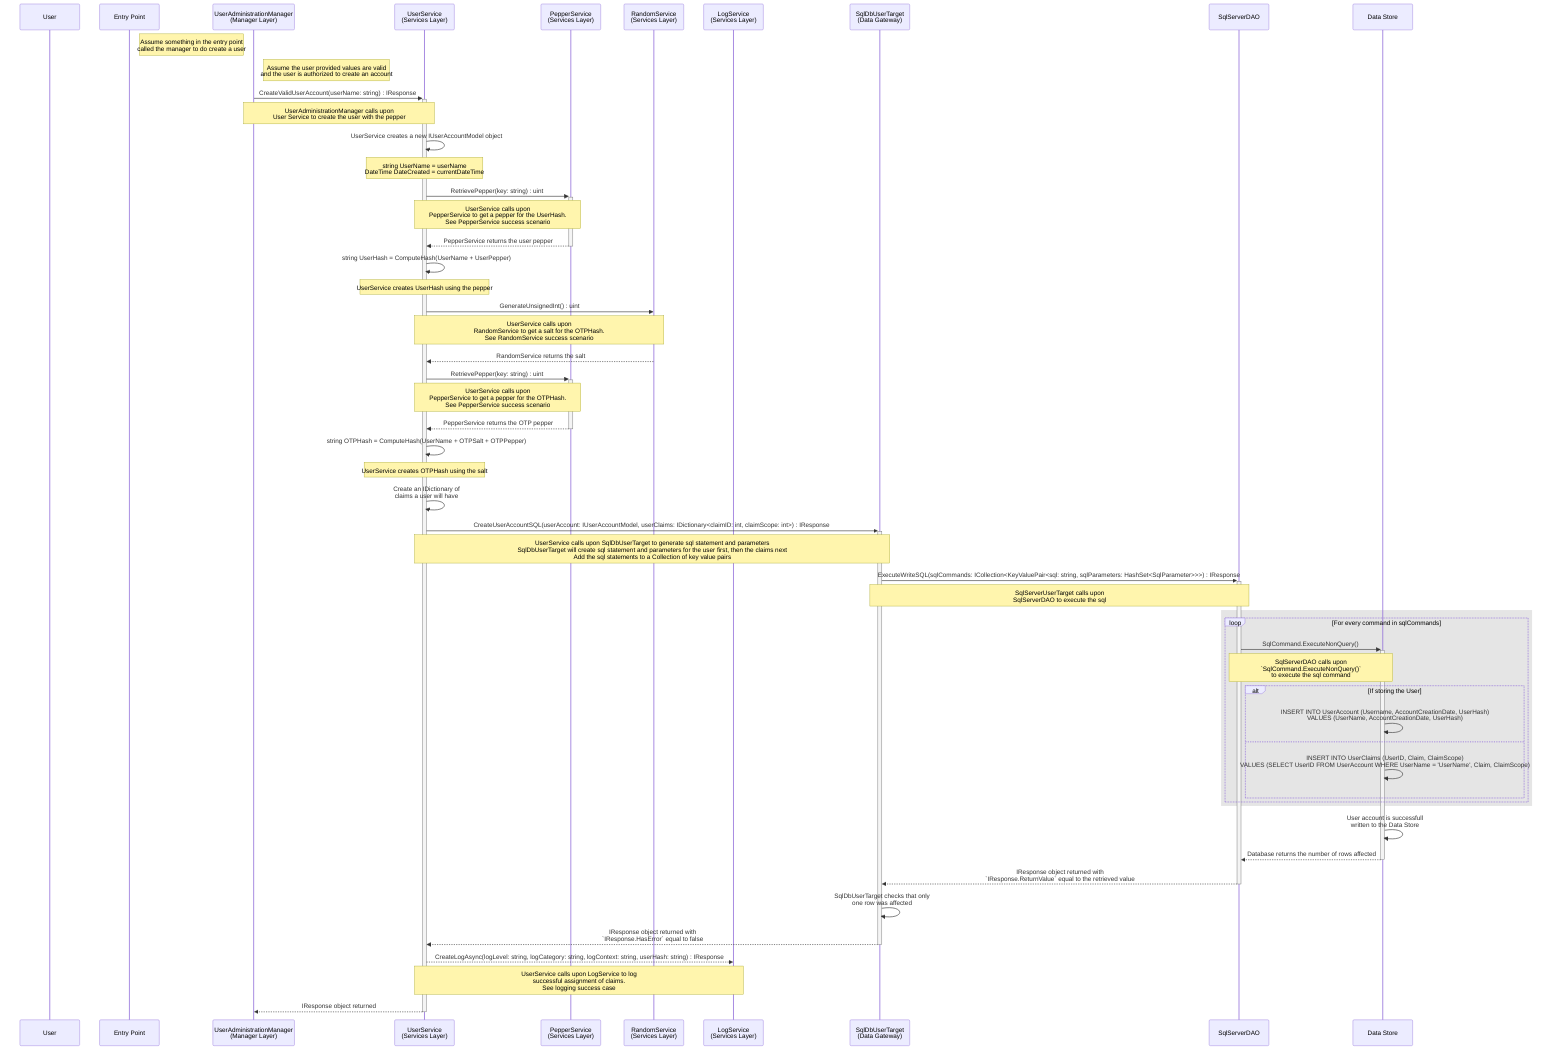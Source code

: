 sequenceDiagram
participant u as User
participant e as Entry Point
participant usm as UserAdministrationManager<br>(Manager Layer)
participant uc as UserService<br>(Services Layer)
participant ss as PepperService<br>(Services Layer)
participant rs as RandomService<br>(Services Layer)
participant ll as LogService<br>(Services Layer)
participant dg as SqlDbUserTarget<br>(Data Gateway)
participant da as SqlServerDAO
participant ds as Data Store

Note Right of e: Assume something in the entry point<br>called the manager to do create a user
Note Right of usm: Assume the user provided values are valid<br>and the user is authorized to create an account

usm->>+uc: CreateValidUserAccount(userName: string) : IResponse
    Note over usm,uc: UserAdministrationManager calls upon<br>User Service to create the user with the pepper

uc->>uc: UserService creates a new IUserAccountModel object
    Note over uc,uc: string UserName = userName<br>DateTime DateCreated = currentDateTime

uc->>+ss: RetrievePepper(key: string) : uint 
    Note over uc,ss: UserService calls upon<br>PepperService to get a pepper for the UserHash.<br>See PepperService success scenario
ss-->>-uc: PepperService returns the user pepper

uc->>uc: string UserHash = ComputeHash(UserName + UserPepper)
    Note over uc,uc: UserService creates UserHash using the pepper

uc->>rs: GenerateUnsignedInt() : uint
    Note over uc,rs: UserService calls upon<br>RandomService to get a salt for the OTPHash.<br>See RandomService success scenario
rs-->>uc: RandomService returns the salt

uc->>+ss: RetrievePepper(key: string) : uint 
    Note over uc,ss: UserService calls upon<br>PepperService to get a pepper for the OTPHash.<br>See PepperService success scenario
ss-->>-uc: PepperService returns the OTP pepper

uc->>uc: string OTPHash = ComputeHash(UserName + OTPSalt + OTPPepper)
    Note over uc,uc: UserService creates OTPHash using the salt

uc->>uc: Create an IDictionary of<br>claims a user will have

# to data gateway 
uc->>+dg: CreateUserAccountSQL(userAccount: IUserAccountModel, userClaims: IDictionary<claimID: int, claimScope: int>) : IResponse
    Note over uc,dg: UserService calls upon SqlDbUserTarget to generate sql statement and parameters<br>SqlDbUserTarget will create sql statement and parameters for the user first, then the claims next<br>Add the sql statements to a Collection of key value pairs

dg->>+da: ExecuteWriteSQL(sqlCommands: ICollection<KeyValuePair<sql: string, sqlParameters: HashSet<SqlParameter>>>) : IResponse
    Note over dg,da: SqlServerUserTarget calls upon<br>SqlServerDAO to execute the sql

rect rgba(127, 127, 127, 0.2)
loop For every command in sqlCommands

    da->>+ds: SqlCommand.ExecuteNonQuery()
        Note over da,ds: SqlServerDAO calls upon<br>`SqlCommand.ExecuteNonQuery()`<br>to execute the sql command
    alt If storing the User
        ds->>ds: INSERT INTO UserAccount (Username, AccountCreationDate, UserHash)<br> VALUES (UserName, AccountCreationDate, UserHash)
    else
        ds->>ds: INSERT INTO UserClaims (UserID, Claim, ClaimScope)<br> VALUES (SELECT UserID FROM UserAccount WHERE UserName = 'UserName', Claim, ClaimScope)
    end
end
end

ds->>ds: User account is successfull<br>written to the Data Store

ds-->>-da: Database returns the number of rows affected

da-->>-dg: IResponse object returned with<br>`IResponse.ReturnValue` equal to the retrieved value

dg->>dg: SqlDbUserTarget checks that only<br>one row was affected

dg-->>-uc: IResponse object returned with<br>`IResponse.HasError` equal to false

uc-->>ll: CreateLogAsync(logLevel: string, logCategory: string, logContext: string, userHash: string) : IResponse
    Note over uc,ll: UserService calls upon LogService to log<br>successful assignment of claims.<br>See logging success case

uc-->>-usm: IResponse object returned